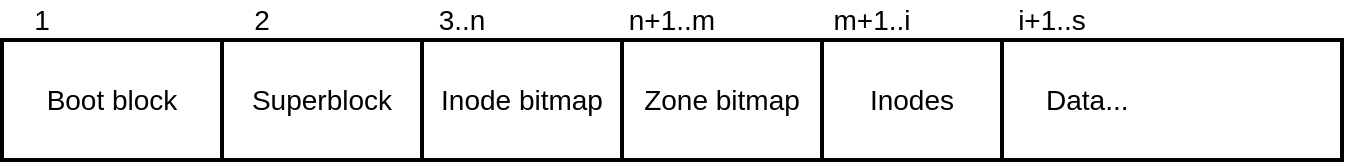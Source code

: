 <mxfile version="13.6.2" type="device"><diagram id="jPT6OmZswszjuWfegqoN" name="Page-1"><mxGraphModel dx="1408" dy="746" grid="1" gridSize="10" guides="1" tooltips="1" connect="1" arrows="1" fold="1" page="1" pageScale="1" pageWidth="1169" pageHeight="827" math="0" shadow="0"><root><mxCell id="0"/><mxCell id="1" parent="0"/><mxCell id="FBMTAhNgW7qenhRTBtKJ-1" value="" style="rounded=0;whiteSpace=wrap;html=1;fillColor=none;strokeWidth=2;" vertex="1" parent="1"><mxGeometry x="250" y="220" width="670" height="60" as="geometry"/></mxCell><mxCell id="FBMTAhNgW7qenhRTBtKJ-7" value="" style="group;strokeWidth=1;" vertex="1" connectable="0" parent="1"><mxGeometry x="250" y="220" width="110" height="60" as="geometry"/></mxCell><mxCell id="FBMTAhNgW7qenhRTBtKJ-2" value="&lt;font style=&quot;font-size: 14px&quot;&gt;Boot block&lt;/font&gt;" style="text;html=1;strokeColor=none;fillColor=none;align=center;verticalAlign=middle;whiteSpace=wrap;rounded=0;" vertex="1" parent="FBMTAhNgW7qenhRTBtKJ-7"><mxGeometry width="110.0" height="60" as="geometry"/></mxCell><mxCell id="FBMTAhNgW7qenhRTBtKJ-3" value="" style="endArrow=none;html=1;entryX=1;entryY=0;entryDx=0;entryDy=0;exitX=1;exitY=1;exitDx=0;exitDy=0;strokeWidth=2;" edge="1" parent="FBMTAhNgW7qenhRTBtKJ-7" source="FBMTAhNgW7qenhRTBtKJ-2" target="FBMTAhNgW7qenhRTBtKJ-2"><mxGeometry width="50" height="50" relative="1" as="geometry"><mxPoint x="281.111" y="180" as="sourcePoint"/><mxPoint x="73.333" y="70" as="targetPoint"/></mxGeometry></mxCell><mxCell id="FBMTAhNgW7qenhRTBtKJ-8" value="" style="group;strokeWidth=1;" vertex="1" connectable="0" parent="1"><mxGeometry x="360" y="220" width="100" height="60" as="geometry"/></mxCell><mxCell id="FBMTAhNgW7qenhRTBtKJ-9" value="&lt;font style=&quot;font-size: 14px&quot;&gt;Superblock&lt;/font&gt;" style="text;html=1;strokeColor=none;fillColor=none;align=center;verticalAlign=middle;whiteSpace=wrap;rounded=0;" vertex="1" parent="FBMTAhNgW7qenhRTBtKJ-8"><mxGeometry width="100" height="60" as="geometry"/></mxCell><mxCell id="FBMTAhNgW7qenhRTBtKJ-10" value="" style="endArrow=none;html=1;entryX=1;entryY=0;entryDx=0;entryDy=0;exitX=1;exitY=1;exitDx=0;exitDy=0;strokeWidth=2;" edge="1" parent="FBMTAhNgW7qenhRTBtKJ-8" source="FBMTAhNgW7qenhRTBtKJ-9" target="FBMTAhNgW7qenhRTBtKJ-9"><mxGeometry width="50" height="50" relative="1" as="geometry"><mxPoint x="255.556" y="180" as="sourcePoint"/><mxPoint x="66.667" y="70" as="targetPoint"/></mxGeometry></mxCell><mxCell id="FBMTAhNgW7qenhRTBtKJ-11" value="" style="group;strokeWidth=1;" vertex="1" connectable="0" parent="1"><mxGeometry x="460" y="220" width="100" height="60" as="geometry"/></mxCell><mxCell id="FBMTAhNgW7qenhRTBtKJ-12" value="&lt;font style=&quot;font-size: 14px&quot;&gt;Inode bitmap&lt;/font&gt;" style="text;html=1;strokeColor=none;fillColor=none;align=center;verticalAlign=middle;whiteSpace=wrap;rounded=0;" vertex="1" parent="FBMTAhNgW7qenhRTBtKJ-11"><mxGeometry width="100" height="60" as="geometry"/></mxCell><mxCell id="FBMTAhNgW7qenhRTBtKJ-13" value="" style="endArrow=none;html=1;entryX=1;entryY=0;entryDx=0;entryDy=0;exitX=1;exitY=1;exitDx=0;exitDy=0;strokeWidth=2;" edge="1" parent="FBMTAhNgW7qenhRTBtKJ-11" source="FBMTAhNgW7qenhRTBtKJ-12" target="FBMTAhNgW7qenhRTBtKJ-12"><mxGeometry width="50" height="50" relative="1" as="geometry"><mxPoint x="255.556" y="180" as="sourcePoint"/><mxPoint x="66.667" y="70" as="targetPoint"/></mxGeometry></mxCell><mxCell id="FBMTAhNgW7qenhRTBtKJ-14" value="" style="group;strokeWidth=1;" vertex="1" connectable="0" parent="1"><mxGeometry x="560" y="220" width="100" height="60" as="geometry"/></mxCell><mxCell id="FBMTAhNgW7qenhRTBtKJ-15" value="&lt;font style=&quot;font-size: 14px&quot;&gt;Zone bitmap&lt;/font&gt;" style="text;html=1;strokeColor=none;fillColor=none;align=center;verticalAlign=middle;whiteSpace=wrap;rounded=0;" vertex="1" parent="FBMTAhNgW7qenhRTBtKJ-14"><mxGeometry width="100" height="60" as="geometry"/></mxCell><mxCell id="FBMTAhNgW7qenhRTBtKJ-16" value="" style="endArrow=none;html=1;entryX=1;entryY=0;entryDx=0;entryDy=0;exitX=1;exitY=1;exitDx=0;exitDy=0;strokeWidth=2;" edge="1" parent="FBMTAhNgW7qenhRTBtKJ-14" source="FBMTAhNgW7qenhRTBtKJ-15" target="FBMTAhNgW7qenhRTBtKJ-15"><mxGeometry width="50" height="50" relative="1" as="geometry"><mxPoint x="255.556" y="180" as="sourcePoint"/><mxPoint x="66.667" y="70" as="targetPoint"/></mxGeometry></mxCell><mxCell id="FBMTAhNgW7qenhRTBtKJ-17" value="" style="group;strokeWidth=1;" vertex="1" connectable="0" parent="1"><mxGeometry x="660" y="220" width="90" height="60" as="geometry"/></mxCell><mxCell id="FBMTAhNgW7qenhRTBtKJ-18" value="&lt;font style=&quot;font-size: 14px&quot;&gt;Inodes&lt;/font&gt;" style="text;html=1;strokeColor=none;fillColor=none;align=center;verticalAlign=middle;whiteSpace=wrap;rounded=0;" vertex="1" parent="FBMTAhNgW7qenhRTBtKJ-17"><mxGeometry width="90" height="60" as="geometry"/></mxCell><mxCell id="FBMTAhNgW7qenhRTBtKJ-19" value="" style="endArrow=none;html=1;entryX=1;entryY=0;entryDx=0;entryDy=0;exitX=1;exitY=1;exitDx=0;exitDy=0;strokeWidth=2;" edge="1" parent="FBMTAhNgW7qenhRTBtKJ-17" source="FBMTAhNgW7qenhRTBtKJ-18" target="FBMTAhNgW7qenhRTBtKJ-18"><mxGeometry width="50" height="50" relative="1" as="geometry"><mxPoint x="230" y="180" as="sourcePoint"/><mxPoint x="60" y="70" as="targetPoint"/></mxGeometry></mxCell><mxCell id="FBMTAhNgW7qenhRTBtKJ-21" value="&lt;font style=&quot;font-size: 14px&quot;&gt;Data...&lt;/font&gt;" style="text;html=1;strokeColor=none;fillColor=none;align=left;verticalAlign=middle;whiteSpace=wrap;rounded=0;strokeWidth=1;" vertex="1" parent="1"><mxGeometry x="770" y="220" width="150" height="60" as="geometry"/></mxCell><mxCell id="FBMTAhNgW7qenhRTBtKJ-23" value="&lt;font style=&quot;font-size: 14px&quot;&gt;1&lt;/font&gt;" style="text;html=1;strokeColor=none;fillColor=none;align=center;verticalAlign=middle;whiteSpace=wrap;rounded=0;" vertex="1" parent="1"><mxGeometry x="250" y="200" width="40" height="20" as="geometry"/></mxCell><mxCell id="FBMTAhNgW7qenhRTBtKJ-24" value="&lt;font style=&quot;font-size: 14px&quot;&gt;2&lt;/font&gt;" style="text;html=1;strokeColor=none;fillColor=none;align=center;verticalAlign=middle;whiteSpace=wrap;rounded=0;" vertex="1" parent="1"><mxGeometry x="360" y="200" width="40" height="20" as="geometry"/></mxCell><mxCell id="FBMTAhNgW7qenhRTBtKJ-25" value="&lt;font style=&quot;font-size: 14px&quot;&gt;3..n&lt;/font&gt;" style="text;html=1;strokeColor=none;fillColor=none;align=center;verticalAlign=middle;whiteSpace=wrap;rounded=0;" vertex="1" parent="1"><mxGeometry x="460" y="200" width="40" height="20" as="geometry"/></mxCell><mxCell id="FBMTAhNgW7qenhRTBtKJ-26" value="&lt;font style=&quot;font-size: 14px&quot;&gt;n+1..m&lt;/font&gt;" style="text;html=1;strokeColor=none;fillColor=none;align=center;verticalAlign=middle;whiteSpace=wrap;rounded=0;" vertex="1" parent="1"><mxGeometry x="560" y="200" width="50" height="20" as="geometry"/></mxCell><mxCell id="FBMTAhNgW7qenhRTBtKJ-27" value="&lt;font style=&quot;font-size: 14px&quot;&gt;m+1..i&lt;/font&gt;" style="text;html=1;strokeColor=none;fillColor=none;align=center;verticalAlign=middle;whiteSpace=wrap;rounded=0;" vertex="1" parent="1"><mxGeometry x="660" y="200" width="50" height="20" as="geometry"/></mxCell><mxCell id="FBMTAhNgW7qenhRTBtKJ-28" value="&lt;font style=&quot;font-size: 14px&quot;&gt;i+1..s&lt;/font&gt;" style="text;html=1;strokeColor=none;fillColor=none;align=center;verticalAlign=middle;whiteSpace=wrap;rounded=0;" vertex="1" parent="1"><mxGeometry x="750" y="200" width="50" height="20" as="geometry"/></mxCell></root></mxGraphModel></diagram></mxfile>